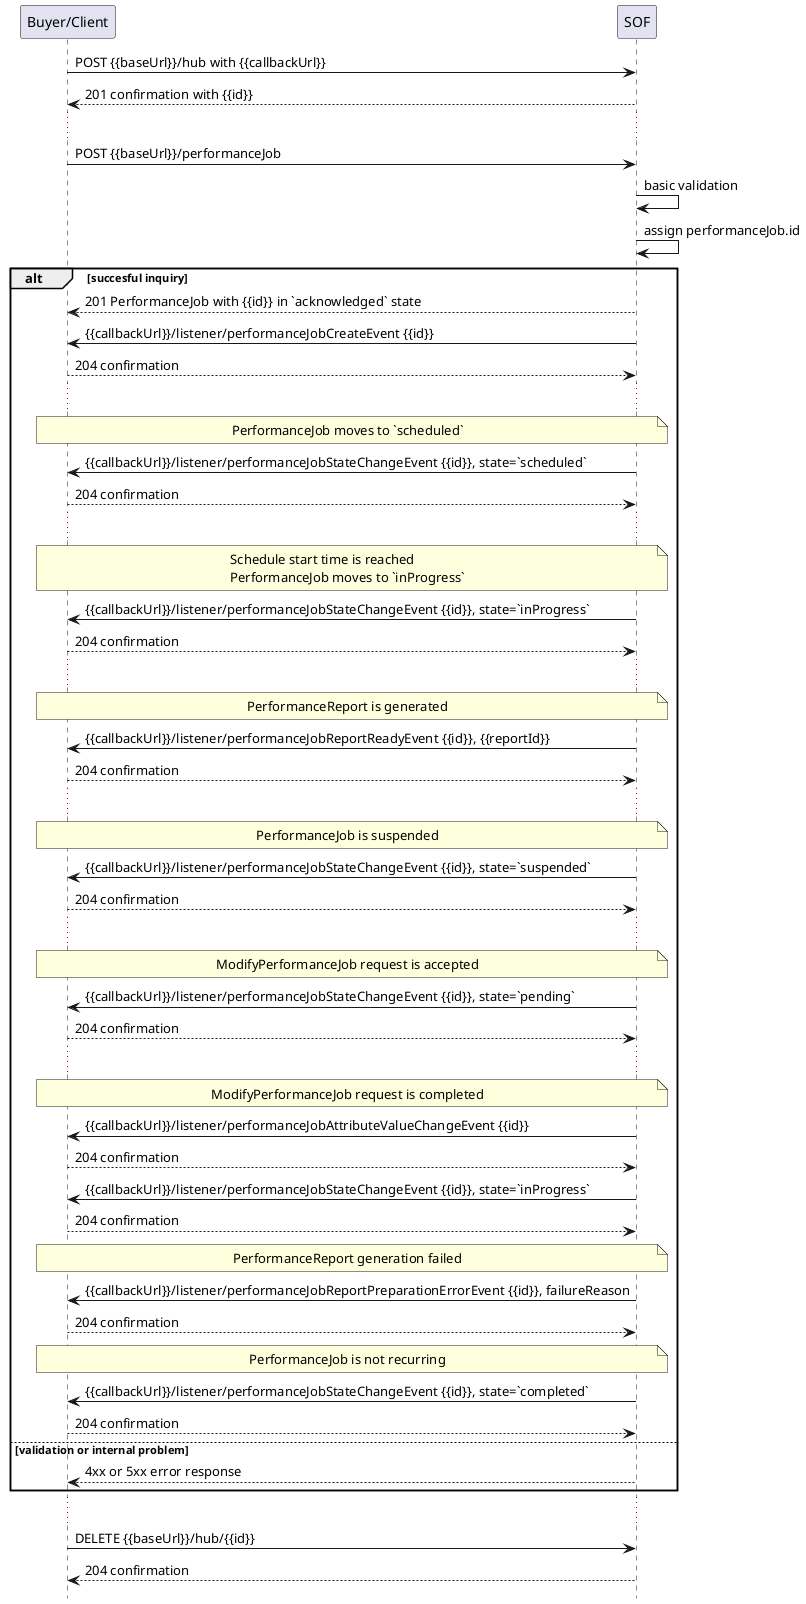 @startuml notificationsForPerformanceJob

hide footbox

participant "Buyer/Client" as B
participant SOF

B -> SOF : POST {{baseUrl}}/hub with {{callbackUrl}} 
SOF --> B: 201 confirmation with {{id}}
...
B -> SOF : POST {{baseUrl}}/performanceJob
SOF -> SOF : basic validation
SOF -> SOF : assign performanceJob.id

alt succesful inquiry
  SOF --> B : 201 PerformanceJob with {{id}} in `acknowledged` state
  SOF -> B: {{callbackUrl}}/listener/performanceJobCreateEvent {{id}}
  B --> SOF : 204 confirmation  
  ...

  note over B, SOF : PerformanceJob moves to `scheduled`
  SOF -> B: {{callbackUrl}}/listener/performanceJobStateChangeEvent {{id}}, state=`scheduled`
  B --> SOF : 204 confirmation
  ...

  note over B, SOF : Schedule start time is reached\nPerformanceJob moves to `inProgress`
  SOF -> B: {{callbackUrl}}/listener/performanceJobStateChangeEvent {{id}}, state=`inProgress`
  B --> SOF : 204 confirmation
  ...
  
  note over B, SOF : PerformanceReport is generated
  SOF -> B: {{callbackUrl}}/listener/performanceJobReportReadyEvent {{id}}, {{reportId}}
  B --> SOF : 204 confirmation
  ...

  note over B, SOF : PerformanceJob is suspended
  SOF -> B: {{callbackUrl}}/listener/performanceJobStateChangeEvent {{id}}, state=`suspended`
  B --> SOF : 204 confirmation
  ...

  note over B, SOF : ModifyPerformanceJob request is accepted
  SOF -> B: {{callbackUrl}}/listener/performanceJobStateChangeEvent {{id}}, state=`pending`
  B --> SOF : 204 confirmation
  ...

  note over B, SOF : ModifyPerformanceJob request is completed
  SOF -> B: {{callbackUrl}}/listener/performanceJobAttributeValueChangeEvent {{id}}
  B --> SOF : 204 confirmation

  SOF -> B: {{callbackUrl}}/listener/performanceJobStateChangeEvent {{id}}, state=`inProgress`
  B --> SOF : 204 confirmation

  note over B, SOF : PerformanceReport generation failed
  SOF -> B: {{callbackUrl}}/listener/performanceJobReportPreparationErrorEvent {{id}}, failureReason
  B --> SOF : 204 confirmation

  note over B, SOF : PerformanceJob is not recurring
  SOF -> B: {{callbackUrl}}/listener/performanceJobStateChangeEvent {{id}}, state=`completed`
  B --> SOF : 204 confirmation


else validation or internal problem
  SOF --> B : 4xx or 5xx error response
end 

...

B -> SOF : DELETE {{baseUrl}}/hub/{{id}} 
SOF -->  B : 204 confirmation

@enduml